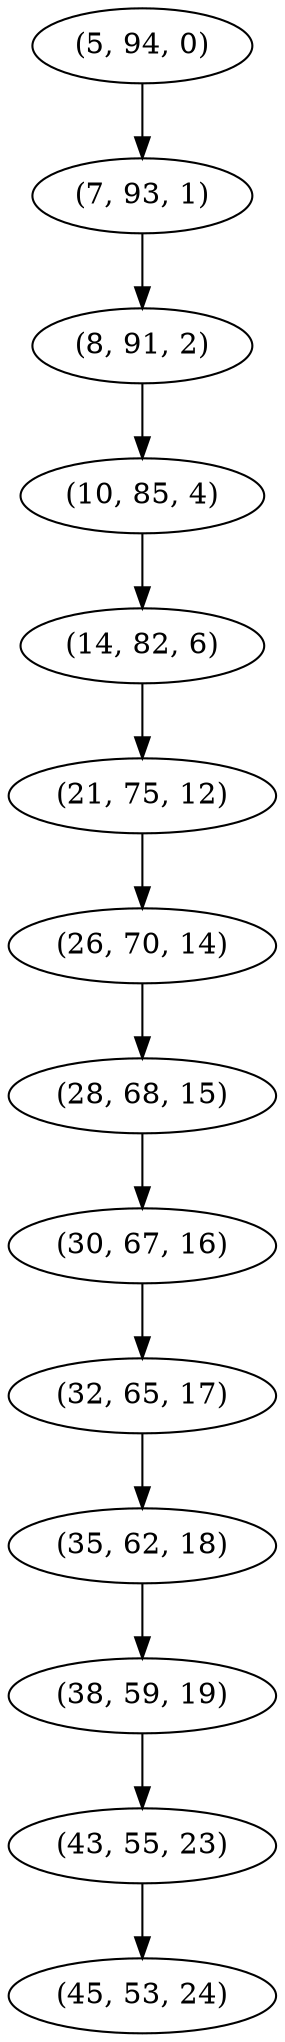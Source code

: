 digraph tree {
    "(5, 94, 0)";
    "(7, 93, 1)";
    "(8, 91, 2)";
    "(10, 85, 4)";
    "(14, 82, 6)";
    "(21, 75, 12)";
    "(26, 70, 14)";
    "(28, 68, 15)";
    "(30, 67, 16)";
    "(32, 65, 17)";
    "(35, 62, 18)";
    "(38, 59, 19)";
    "(43, 55, 23)";
    "(45, 53, 24)";
    "(5, 94, 0)" -> "(7, 93, 1)";
    "(7, 93, 1)" -> "(8, 91, 2)";
    "(8, 91, 2)" -> "(10, 85, 4)";
    "(10, 85, 4)" -> "(14, 82, 6)";
    "(14, 82, 6)" -> "(21, 75, 12)";
    "(21, 75, 12)" -> "(26, 70, 14)";
    "(26, 70, 14)" -> "(28, 68, 15)";
    "(28, 68, 15)" -> "(30, 67, 16)";
    "(30, 67, 16)" -> "(32, 65, 17)";
    "(32, 65, 17)" -> "(35, 62, 18)";
    "(35, 62, 18)" -> "(38, 59, 19)";
    "(38, 59, 19)" -> "(43, 55, 23)";
    "(43, 55, 23)" -> "(45, 53, 24)";
}
